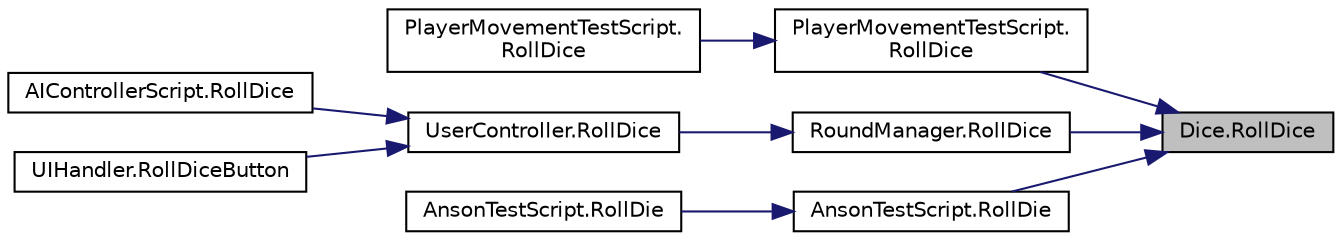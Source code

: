 digraph "Dice.RollDice"
{
 // LATEX_PDF_SIZE
  edge [fontname="Helvetica",fontsize="10",labelfontname="Helvetica",labelfontsize="10"];
  node [fontname="Helvetica",fontsize="10",shape=record];
  rankdir="RL";
  Node1 [label="Dice.RollDice",height=0.2,width=0.4,color="black", fillcolor="grey75", style="filled", fontcolor="black",tooltip=" "];
  Node1 -> Node2 [dir="back",color="midnightblue",fontsize="10",style="solid",fontname="Helvetica"];
  Node2 [label="PlayerMovementTestScript.\lRollDice",height=0.2,width=0.4,color="black", fillcolor="white", style="filled",URL="$class_player_movement_test_script.html#aaa8efc18953ff0b4e286c66962221a8f",tooltip=" "];
  Node2 -> Node3 [dir="back",color="midnightblue",fontsize="10",style="solid",fontname="Helvetica"];
  Node3 [label="PlayerMovementTestScript.\lRollDice",height=0.2,width=0.4,color="black", fillcolor="white", style="filled",URL="$class_player_movement_test_script.html#a36e775e38982d88a818317723d2a04c2",tooltip=" "];
  Node1 -> Node4 [dir="back",color="midnightblue",fontsize="10",style="solid",fontname="Helvetica"];
  Node4 [label="RoundManager.RollDice",height=0.2,width=0.4,color="black", fillcolor="white", style="filled",URL="$class_round_manager.html#ab795c17242b95ab2cef508da5daa2593",tooltip="Rolls dice, will not roll if the player has rolled aready. Pass true to forcfully roll it"];
  Node4 -> Node5 [dir="back",color="midnightblue",fontsize="10",style="solid",fontname="Helvetica"];
  Node5 [label="UserController.RollDice",height=0.2,width=0.4,color="black", fillcolor="white", style="filled",URL="$class_user_controller.html#aee97f82bdda647a5e3761666a3d46552",tooltip=" "];
  Node5 -> Node6 [dir="back",color="midnightblue",fontsize="10",style="solid",fontname="Helvetica"];
  Node6 [label="AIControllerScript.RollDice",height=0.2,width=0.4,color="black", fillcolor="white", style="filled",URL="$class_a_i_controller_script.html#a1584ffc08f2ea88236ad6df47319636b",tooltip="have AI to roll"];
  Node5 -> Node7 [dir="back",color="midnightblue",fontsize="10",style="solid",fontname="Helvetica"];
  Node7 [label="UIHandler.RollDiceButton",height=0.2,width=0.4,color="black", fillcolor="white", style="filled",URL="$class_u_i_handler.html#ac40571820fefd3233236883c01522fa1",tooltip="rolls dice when the button is pressed"];
  Node1 -> Node8 [dir="back",color="midnightblue",fontsize="10",style="solid",fontname="Helvetica"];
  Node8 [label="AnsonTestScript.RollDie",height=0.2,width=0.4,color="black", fillcolor="white", style="filled",URL="$class_anson_test_script.html#a88d84c041cb91d2f739270581d59d7e9",tooltip=" "];
  Node8 -> Node9 [dir="back",color="midnightblue",fontsize="10",style="solid",fontname="Helvetica"];
  Node9 [label="AnsonTestScript.RollDie",height=0.2,width=0.4,color="black", fillcolor="white", style="filled",URL="$class_anson_test_script.html#a89ed8bb63ce2a8c4631e2dc3d9301e38",tooltip=" "];
}
